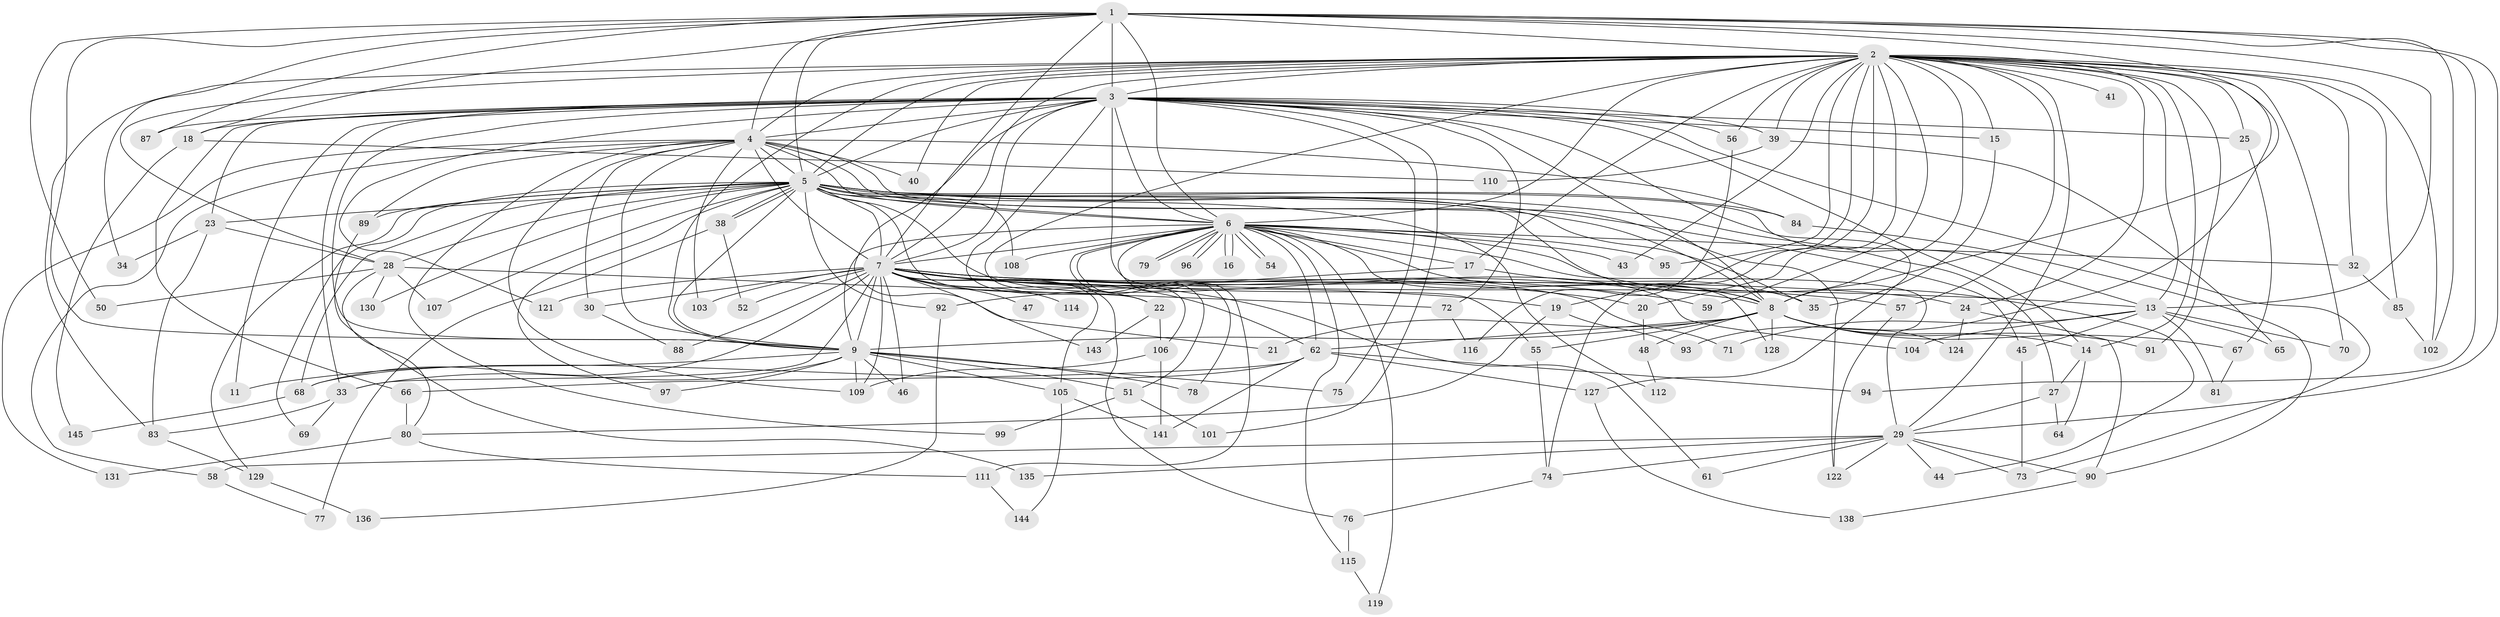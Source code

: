 // Generated by graph-tools (version 1.1) at 2025/23/03/03/25 07:23:40]
// undirected, 116 vertices, 268 edges
graph export_dot {
graph [start="1"]
  node [color=gray90,style=filled];
  1 [super="+60"];
  2 [super="+26"];
  3 [super="+42"];
  4 [super="+49"];
  5 [super="+82"];
  6 [super="+120"];
  7 [super="+12"];
  8 [super="+10"];
  9 [super="+134"];
  11;
  13 [super="+31"];
  14 [super="+36"];
  15;
  16;
  17;
  18 [super="+37"];
  19 [super="+147"];
  20;
  21;
  22 [super="+53"];
  23;
  24;
  25;
  27 [super="+146"];
  28 [super="+126"];
  29 [super="+125"];
  30;
  32;
  33 [super="+100"];
  34;
  35 [super="+133"];
  38;
  39;
  40;
  41;
  43;
  44;
  45;
  46;
  47;
  48;
  50;
  51;
  52;
  54;
  55 [super="+86"];
  56;
  57;
  58;
  59;
  61;
  62 [super="+63"];
  64;
  65;
  66;
  67;
  68 [super="+118"];
  69;
  70;
  71;
  72;
  73 [super="+132"];
  74 [super="+139"];
  75;
  76;
  77;
  78;
  79;
  80 [super="+98"];
  81;
  83 [super="+123"];
  84;
  85;
  87;
  88;
  89;
  90 [super="+137"];
  91;
  92;
  93;
  94;
  95;
  96;
  97;
  99;
  101;
  102 [super="+117"];
  103;
  104;
  105 [super="+142"];
  106;
  107;
  108;
  109 [super="+113"];
  110;
  111;
  112;
  114;
  115;
  116;
  119;
  121;
  122 [super="+140"];
  124;
  127;
  128;
  129;
  130;
  131;
  135;
  136;
  138;
  141;
  143;
  144;
  145;
  1 -- 2;
  1 -- 3;
  1 -- 4;
  1 -- 5;
  1 -- 6;
  1 -- 7;
  1 -- 8 [weight=2];
  1 -- 9;
  1 -- 13;
  1 -- 18;
  1 -- 34;
  1 -- 50;
  1 -- 94;
  1 -- 102;
  1 -- 29;
  1 -- 87;
  2 -- 3;
  2 -- 4;
  2 -- 5;
  2 -- 6;
  2 -- 7 [weight=2];
  2 -- 8 [weight=2];
  2 -- 9;
  2 -- 14;
  2 -- 15;
  2 -- 17;
  2 -- 19 [weight=2];
  2 -- 20;
  2 -- 24;
  2 -- 25;
  2 -- 28;
  2 -- 29;
  2 -- 32;
  2 -- 39;
  2 -- 40;
  2 -- 41 [weight=2];
  2 -- 43;
  2 -- 56;
  2 -- 57;
  2 -- 59;
  2 -- 70;
  2 -- 74;
  2 -- 83;
  2 -- 85;
  2 -- 91;
  2 -- 93;
  2 -- 95;
  2 -- 106;
  2 -- 13;
  2 -- 102;
  3 -- 4;
  3 -- 5;
  3 -- 6;
  3 -- 7;
  3 -- 8 [weight=2];
  3 -- 9;
  3 -- 11;
  3 -- 14;
  3 -- 15;
  3 -- 18 [weight=2];
  3 -- 21;
  3 -- 22;
  3 -- 23;
  3 -- 25;
  3 -- 39;
  3 -- 55;
  3 -- 66;
  3 -- 72;
  3 -- 73;
  3 -- 75;
  3 -- 87;
  3 -- 101;
  3 -- 121;
  3 -- 127;
  3 -- 56;
  3 -- 33;
  4 -- 5;
  4 -- 6 [weight=2];
  4 -- 7;
  4 -- 8 [weight=2];
  4 -- 9;
  4 -- 30;
  4 -- 40;
  4 -- 58;
  4 -- 84;
  4 -- 99;
  4 -- 103;
  4 -- 109;
  4 -- 122;
  4 -- 131;
  4 -- 89;
  5 -- 6;
  5 -- 7 [weight=2];
  5 -- 8 [weight=2];
  5 -- 9;
  5 -- 23;
  5 -- 27;
  5 -- 28;
  5 -- 35;
  5 -- 38;
  5 -- 38;
  5 -- 45;
  5 -- 68;
  5 -- 69;
  5 -- 84;
  5 -- 89;
  5 -- 92;
  5 -- 97;
  5 -- 104;
  5 -- 107;
  5 -- 108;
  5 -- 112;
  5 -- 129;
  5 -- 130;
  5 -- 13;
  5 -- 22;
  6 -- 7 [weight=2];
  6 -- 8 [weight=2];
  6 -- 9;
  6 -- 16;
  6 -- 16;
  6 -- 17;
  6 -- 29 [weight=2];
  6 -- 32;
  6 -- 43;
  6 -- 44;
  6 -- 51;
  6 -- 54;
  6 -- 54;
  6 -- 62;
  6 -- 78;
  6 -- 79;
  6 -- 79;
  6 -- 95;
  6 -- 96;
  6 -- 96;
  6 -- 108;
  6 -- 111;
  6 -- 115;
  6 -- 119;
  6 -- 128;
  7 -- 8 [weight=2];
  7 -- 9;
  7 -- 13;
  7 -- 19;
  7 -- 20;
  7 -- 22;
  7 -- 30;
  7 -- 47 [weight=2];
  7 -- 52;
  7 -- 57;
  7 -- 61;
  7 -- 62;
  7 -- 71;
  7 -- 76;
  7 -- 88;
  7 -- 103;
  7 -- 105;
  7 -- 114 [weight=2];
  7 -- 121;
  7 -- 143;
  7 -- 33;
  7 -- 46;
  7 -- 24;
  7 -- 59;
  7 -- 68;
  7 -- 109;
  8 -- 9 [weight=2];
  8 -- 21;
  8 -- 48;
  8 -- 128;
  8 -- 67;
  8 -- 55 [weight=2];
  8 -- 91;
  8 -- 124;
  8 -- 62;
  8 -- 14;
  9 -- 11;
  9 -- 33;
  9 -- 46;
  9 -- 51;
  9 -- 75;
  9 -- 78;
  9 -- 97;
  9 -- 105;
  9 -- 109;
  13 -- 70;
  13 -- 81;
  13 -- 65;
  13 -- 45;
  13 -- 71;
  13 -- 104;
  14 -- 27;
  14 -- 64;
  15 -- 35;
  17 -- 35;
  17 -- 92;
  18 -- 110;
  18 -- 145;
  19 -- 80;
  19 -- 93;
  20 -- 48;
  22 -- 106;
  22 -- 143;
  23 -- 34;
  23 -- 83;
  23 -- 28;
  24 -- 124;
  24 -- 90;
  25 -- 67;
  27 -- 64;
  27 -- 29;
  28 -- 50;
  28 -- 72;
  28 -- 80;
  28 -- 107;
  28 -- 130;
  29 -- 44;
  29 -- 58;
  29 -- 61;
  29 -- 90;
  29 -- 122;
  29 -- 135;
  29 -- 74;
  29 -- 73;
  30 -- 88;
  32 -- 85;
  33 -- 69;
  33 -- 83;
  38 -- 52;
  38 -- 77;
  39 -- 65;
  39 -- 110;
  45 -- 73;
  48 -- 112;
  51 -- 99;
  51 -- 101;
  55 -- 74;
  56 -- 116;
  57 -- 122;
  58 -- 77;
  62 -- 66;
  62 -- 68;
  62 -- 94;
  62 -- 141;
  62 -- 127;
  66 -- 80;
  67 -- 81;
  68 -- 145;
  72 -- 116;
  74 -- 76;
  76 -- 115;
  80 -- 131;
  80 -- 111;
  83 -- 129;
  84 -- 90;
  85 -- 102;
  89 -- 135;
  90 -- 138;
  92 -- 136;
  105 -- 144;
  105 -- 141;
  106 -- 109;
  106 -- 141;
  111 -- 144;
  115 -- 119;
  127 -- 138;
  129 -- 136;
}
